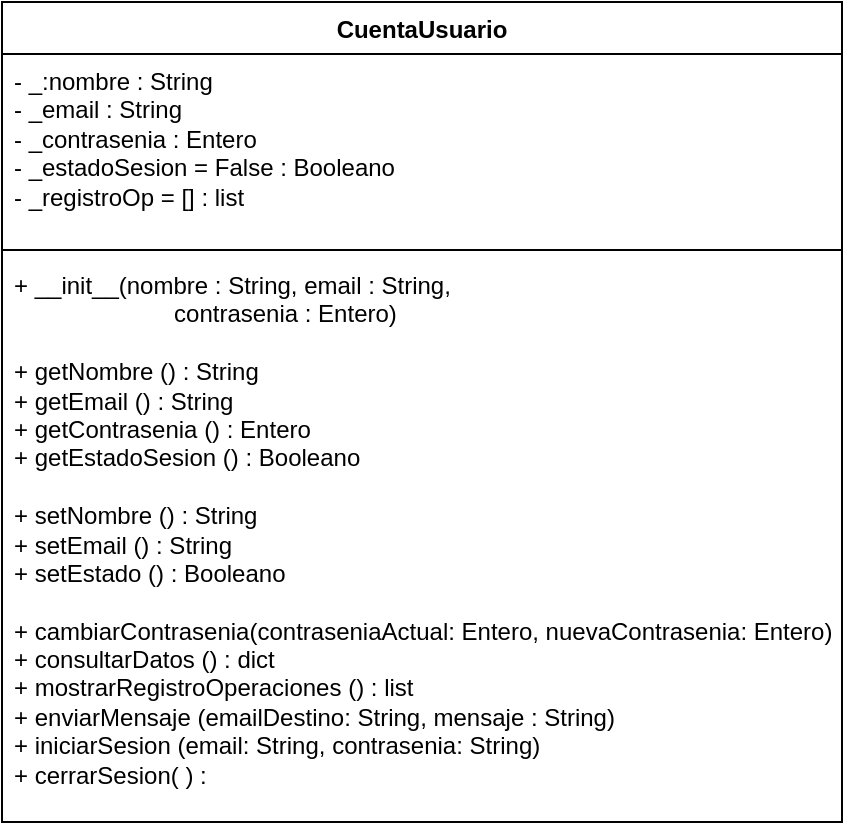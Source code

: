 <mxfile version="24.7.8">
  <diagram name="Página-1" id="WZyg1-MBslfKyj2Cj7Zg">
    <mxGraphModel dx="401" dy="1685" grid="1" gridSize="10" guides="1" tooltips="1" connect="1" arrows="1" fold="1" page="1" pageScale="1" pageWidth="827" pageHeight="1169" math="0" shadow="0">
      <root>
        <mxCell id="0" />
        <mxCell id="1" parent="0" />
        <mxCell id="ccAjcgKbzHJrOh6tXT5w-1" value="CuentaUsuario" style="swimlane;fontStyle=1;align=center;verticalAlign=top;childLayout=stackLayout;horizontal=1;startSize=26;horizontalStack=0;resizeParent=1;resizeParentMax=0;resizeLast=0;collapsible=1;marginBottom=0;whiteSpace=wrap;html=1;" vertex="1" parent="1">
          <mxGeometry x="170" y="-20" width="420" height="410" as="geometry" />
        </mxCell>
        <mxCell id="ccAjcgKbzHJrOh6tXT5w-2" value="- _:nombre : String&lt;div&gt;- _email : String&lt;/div&gt;&lt;div&gt;- _contrasenia : Entero&lt;/div&gt;&lt;div&gt;- _estadoSesion = False : Booleano&lt;/div&gt;&lt;div&gt;- _registroOp = [] : list&lt;/div&gt;" style="text;strokeColor=none;fillColor=none;align=left;verticalAlign=top;spacingLeft=4;spacingRight=4;overflow=hidden;rotatable=0;points=[[0,0.5],[1,0.5]];portConstraint=eastwest;whiteSpace=wrap;html=1;" vertex="1" parent="ccAjcgKbzHJrOh6tXT5w-1">
          <mxGeometry y="26" width="420" height="94" as="geometry" />
        </mxCell>
        <mxCell id="ccAjcgKbzHJrOh6tXT5w-3" value="" style="line;strokeWidth=1;fillColor=none;align=left;verticalAlign=middle;spacingTop=-1;spacingLeft=3;spacingRight=3;rotatable=0;labelPosition=right;points=[];portConstraint=eastwest;strokeColor=inherit;" vertex="1" parent="ccAjcgKbzHJrOh6tXT5w-1">
          <mxGeometry y="120" width="420" height="8" as="geometry" />
        </mxCell>
        <mxCell id="ccAjcgKbzHJrOh6tXT5w-4" value="+ __init__(nombre : String, email : String,&lt;div&gt;&lt;span style=&quot;white-space: pre;&quot;&gt;&#x9;&lt;/span&gt;&lt;span style=&quot;white-space: pre;&quot;&gt;&#x9;&lt;span style=&quot;white-space: pre;&quot;&gt;&#x9;&lt;/span&gt;contrasenia : Entero)&lt;/span&gt;&lt;br&gt;&lt;/div&gt;&lt;div&gt;&lt;br&gt;&lt;/div&gt;&lt;div&gt;+ getNombre () : String&lt;/div&gt;&lt;div&gt;+ getEmail () : String&lt;/div&gt;&lt;div&gt;+ getContrasenia () : Entero&lt;/div&gt;&lt;div&gt;+ getEstadoSesion () : Booleano&lt;/div&gt;&lt;div&gt;&lt;br&gt;&lt;/div&gt;&lt;div&gt;+ setNombre () : String&lt;/div&gt;&lt;div&gt;+ setEmail () : String&lt;/div&gt;&lt;div&gt;+ setEstado () : Booleano&lt;/div&gt;&lt;div&gt;&lt;br&gt;&lt;/div&gt;&lt;div&gt;+ cambiarContrasenia(contraseniaActual: Entero, nuevaContrasenia: Entero)&lt;/div&gt;&lt;div&gt;+ consultarDatos () : dict&lt;/div&gt;&lt;div&gt;+ mostrarRegistroOperaciones () : list&lt;/div&gt;&lt;div&gt;+ enviarMensaje (emailDestino: String, mensaje : String)&lt;/div&gt;&lt;div&gt;+ iniciarSesion (email: String, contrasenia: String)&lt;/div&gt;&lt;div&gt;+ cerrarSesion( ) :&lt;/div&gt;" style="text;strokeColor=none;fillColor=none;align=left;verticalAlign=top;spacingLeft=4;spacingRight=4;overflow=hidden;rotatable=0;points=[[0,0.5],[1,0.5]];portConstraint=eastwest;whiteSpace=wrap;html=1;" vertex="1" parent="ccAjcgKbzHJrOh6tXT5w-1">
          <mxGeometry y="128" width="420" height="282" as="geometry" />
        </mxCell>
      </root>
    </mxGraphModel>
  </diagram>
</mxfile>

